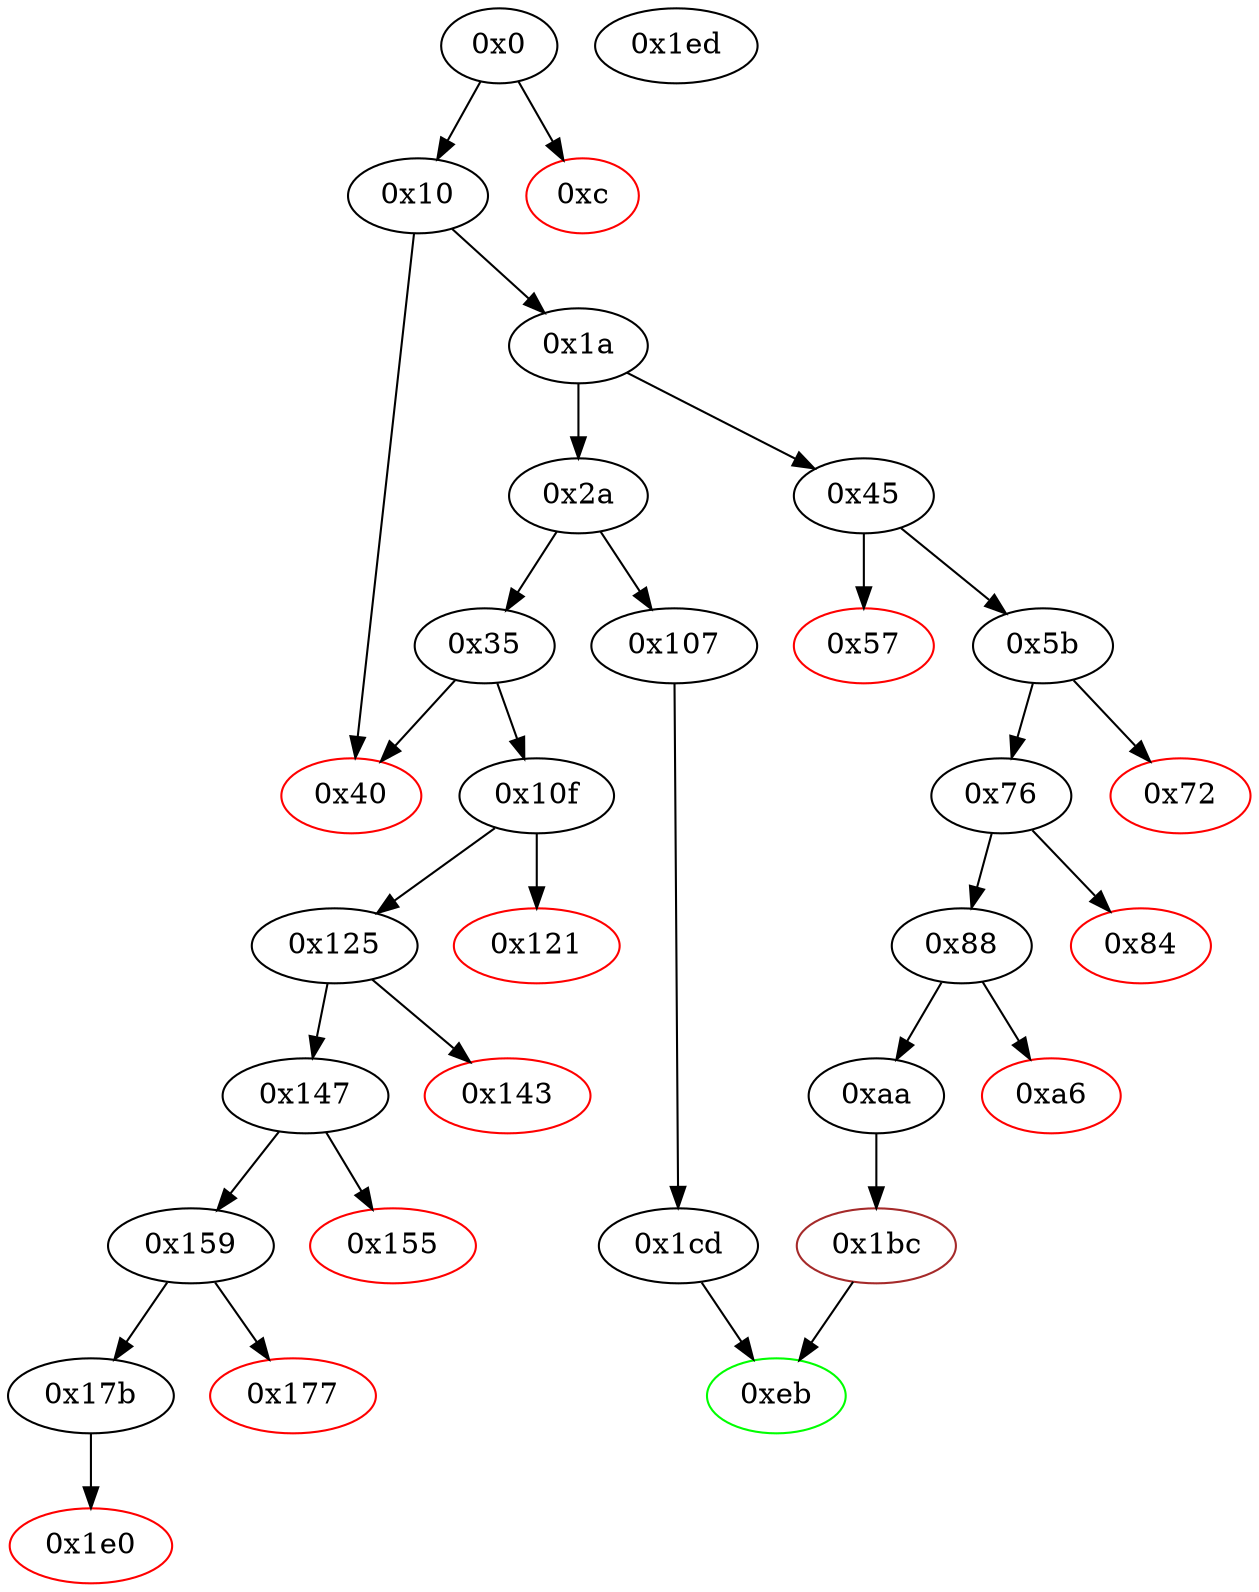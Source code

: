 strict digraph "" {
"0x88" [fillcolor=white, id="0x88", style=filled, tooltip="Block 0x88\n[0x88:0xa5]\n---\nPredecessors: [0x76]\nSuccessors: [0xa6, 0xaa]\n---\n0x88 JUMPDEST\n0x89 DUP1\n0x8a CALLDATALOAD\n0x8b SWAP1\n0x8c PUSH1 0x20\n0x8e ADD\n0x8f SWAP2\n0x90 DUP5\n0x91 PUSH1 0x1\n0x93 DUP4\n0x94 MUL\n0x95 DUP5\n0x96 ADD\n0x97 GT\n0x98 PUSH5 0x100000000\n0x9e DUP4\n0x9f GT\n0xa0 OR\n0xa1 ISZERO\n0xa2 PUSH2 0xaa\n0xa5 JUMPI\n---\n0x88: JUMPDEST \n0x8a: V49 = CALLDATALOAD V42\n0x8c: V50 = 0x20\n0x8e: V51 = ADD 0x20 V42\n0x91: V52 = 0x1\n0x94: V53 = MUL V49 0x1\n0x96: V54 = ADD V51 V53\n0x97: V55 = GT V54 V33\n0x98: V56 = 0x100000000\n0x9f: V57 = GT V49 0x100000000\n0xa0: V58 = OR V57 V55\n0xa1: V59 = ISZERO V58\n0xa2: V60 = 0xaa\n0xa5: JUMPI 0xaa V59\n---\nEntry stack: [V13, 0xeb, V33, 0x4, 0x24, V42]\nStack pops: 4\nStack additions: [S3, S2, V51, V49, S1]\nExit stack: [V13, 0xeb, V33, 0x4, V51, V49, 0x24]\n\nDef sites:\nV13: {0x1a.0x1f}\n0xeb: {0x45.0x46}\nV33: {0x5b.0x5d}\n0x4: {0x45.0x49}\n0x24: {0x5b.0x62}\nV42: {0x76.0x78}\n"];
"0x17b" [fillcolor=white, id="0x17b", style=filled, tooltip="Block 0x17b\n[0x17b:0x1bb]\n---\nPredecessors: [0x159]\nSuccessors: [0x1e0]\n---\n0x17b JUMPDEST\n0x17c SWAP2\n0x17d SWAP1\n0x17e DUP1\n0x17f DUP1\n0x180 PUSH1 0x1f\n0x182 ADD\n0x183 PUSH1 0x20\n0x185 DUP1\n0x186 SWAP2\n0x187 DIV\n0x188 MUL\n0x189 PUSH1 0x20\n0x18b ADD\n0x18c PUSH1 0x40\n0x18e MLOAD\n0x18f SWAP1\n0x190 DUP2\n0x191 ADD\n0x192 PUSH1 0x40\n0x194 MSTORE\n0x195 DUP1\n0x196 SWAP4\n0x197 SWAP3\n0x198 SWAP2\n0x199 SWAP1\n0x19a DUP2\n0x19b DUP2\n0x19c MSTORE\n0x19d PUSH1 0x20\n0x19f ADD\n0x1a0 DUP4\n0x1a1 DUP4\n0x1a2 DUP1\n0x1a3 DUP3\n0x1a4 DUP5\n0x1a5 CALLDATACOPY\n0x1a6 PUSH1 0x0\n0x1a8 SWAP3\n0x1a9 ADD\n0x1aa SWAP2\n0x1ab SWAP1\n0x1ac SWAP2\n0x1ad MSTORE\n0x1ae POP\n0x1af SWAP3\n0x1b0 SWAP6\n0x1b1 POP\n0x1b2 PUSH2 0x1e0\n0x1b5 SWAP5\n0x1b6 POP\n0x1b7 POP\n0x1b8 POP\n0x1b9 POP\n0x1ba POP\n0x1bb JUMP\n---\n0x17b: JUMPDEST \n0x180: V133 = 0x1f\n0x182: V134 = ADD 0x1f V120\n0x183: V135 = 0x20\n0x187: V136 = DIV V134 0x20\n0x188: V137 = MUL V136 0x20\n0x189: V138 = 0x20\n0x18b: V139 = ADD 0x20 V137\n0x18c: V140 = 0x40\n0x18e: V141 = M[0x40]\n0x191: V142 = ADD V141 V139\n0x192: V143 = 0x40\n0x194: M[0x40] = V142\n0x19c: M[V141] = V120\n0x19d: V144 = 0x20\n0x19f: V145 = ADD 0x20 V141\n0x1a5: CALLDATACOPY V145 V122 V120\n0x1a6: V146 = 0x0\n0x1a9: V147 = ADD V145 V120\n0x1ad: M[V147] = 0x0\n0x1b2: V148 = 0x1e0\n0x1bb: JUMP 0x1e0\n---\nEntry stack: [V13, 0xeb, V101, V102, 0x4, V122, V120, 0x44]\nStack pops: 5\nStack additions: [V141]\nExit stack: [V13, 0xeb, V101, V141]\n\nDef sites:\nV13: {0x1a.0x1f}\n0xeb: {0x10f.0x110}\nV101: {0x125.0x127}\nV102: {0x125.0x12b}\n0x4: {0x10f.0x113}\nV122: {0x159.0x15f}\nV120: {0x159.0x15b}\n0x44: {0x125.0x130}\n"];
"0x159" [fillcolor=white, id="0x159", style=filled, tooltip="Block 0x159\n[0x159:0x176]\n---\nPredecessors: [0x147]\nSuccessors: [0x177, 0x17b]\n---\n0x159 JUMPDEST\n0x15a DUP1\n0x15b CALLDATALOAD\n0x15c SWAP1\n0x15d PUSH1 0x20\n0x15f ADD\n0x160 SWAP2\n0x161 DUP5\n0x162 PUSH1 0x1\n0x164 DUP4\n0x165 MUL\n0x166 DUP5\n0x167 ADD\n0x168 GT\n0x169 PUSH5 0x100000000\n0x16f DUP4\n0x170 GT\n0x171 OR\n0x172 ISZERO\n0x173 PUSH2 0x17b\n0x176 JUMPI\n---\n0x159: JUMPDEST \n0x15b: V120 = CALLDATALOAD V113\n0x15d: V121 = 0x20\n0x15f: V122 = ADD 0x20 V113\n0x162: V123 = 0x1\n0x165: V124 = MUL V120 0x1\n0x167: V125 = ADD V122 V124\n0x168: V126 = GT V125 V102\n0x169: V127 = 0x100000000\n0x170: V128 = GT V120 0x100000000\n0x171: V129 = OR V128 V126\n0x172: V130 = ISZERO V129\n0x173: V131 = 0x17b\n0x176: JUMPI 0x17b V130\n---\nEntry stack: [V13, 0xeb, V101, V102, 0x4, 0x44, V113]\nStack pops: 4\nStack additions: [S3, S2, V122, V120, S1]\nExit stack: [V13, 0xeb, V101, V102, 0x4, V122, V120, 0x44]\n\nDef sites:\nV13: {0x1a.0x1f}\n0xeb: {0x10f.0x110}\nV101: {0x125.0x127}\nV102: {0x125.0x12b}\n0x4: {0x10f.0x113}\n0x44: {0x125.0x130}\nV113: {0x147.0x149}\n"];
"0x76" [fillcolor=white, id="0x76", style=filled, tooltip="Block 0x76\n[0x76:0x83]\n---\nPredecessors: [0x5b]\nSuccessors: [0x84, 0x88]\n---\n0x76 JUMPDEST\n0x77 DUP3\n0x78 ADD\n0x79 DUP4\n0x7a PUSH1 0x20\n0x7c DUP3\n0x7d ADD\n0x7e GT\n0x7f ISZERO\n0x80 PUSH2 0x88\n0x83 JUMPI\n---\n0x76: JUMPDEST \n0x78: V42 = ADD 0x4 V36\n0x7a: V43 = 0x20\n0x7d: V44 = ADD V42 0x20\n0x7e: V45 = GT V44 V33\n0x7f: V46 = ISZERO V45\n0x80: V47 = 0x88\n0x83: JUMPI 0x88 V46\n---\nEntry stack: [V13, 0xeb, V33, 0x4, 0x24, V36]\nStack pops: 4\nStack additions: [S3, S2, S1, V42]\nExit stack: [V13, 0xeb, V33, 0x4, 0x24, V42]\n\nDef sites:\nV13: {0x1a.0x1f}\n0xeb: {0x45.0x46}\nV33: {0x5b.0x5d}\n0x4: {0x45.0x49}\n0x24: {0x5b.0x62}\nV36: {0x5b.0x64}\n"];
"0xeb" [color=green, fillcolor=white, id="0xeb", style=filled, tooltip="Block 0xeb\n[0xeb:0x106]\n---\nPredecessors: [0x1bc, 0x1cd]\nSuccessors: []\n---\n0xeb JUMPDEST\n0xec PUSH1 0x40\n0xee DUP1\n0xef MLOAD\n0xf0 PUSH1 0x1\n0xf2 PUSH1 0x1\n0xf4 PUSH1 0xa0\n0xf6 SHL\n0xf7 SUB\n0xf8 SWAP1\n0xf9 SWAP3\n0xfa AND\n0xfb DUP3\n0xfc MSTORE\n0xfd MLOAD\n0xfe SWAP1\n0xff DUP2\n0x100 SWAP1\n0x101 SUB\n0x102 PUSH1 0x20\n0x104 ADD\n0x105 SWAP1\n0x106 RETURN\n---\n0xeb: JUMPDEST \n0xec: V78 = 0x40\n0xef: V79 = M[0x40]\n0xf0: V80 = 0x1\n0xf2: V81 = 0x1\n0xf4: V82 = 0xa0\n0xf6: V83 = SHL 0xa0 0x1\n0xf7: V84 = SUB 0x10000000000000000000000000000000000000000 0x1\n0xfa: V85 = AND S0 0xffffffffffffffffffffffffffffffffffffffff\n0xfc: M[V79] = V85\n0xfd: V86 = M[0x40]\n0x101: V87 = SUB V79 V86\n0x102: V88 = 0x20\n0x104: V89 = ADD 0x20 V87\n0x106: RETURN V86 V89\n---\nEntry stack: [V13, S1, S0]\nStack pops: 1\nStack additions: []\nExit stack: [V13, S1]\n\nDef sites:\nV13: {0x1a.0x1f}\nS1: {0x1a.0x1f, 0x107.0x108}\nS0: {0x1cd.0x1ce, 0x1bc.0x1c7}\n"];
"0x177" [color=red, fillcolor=white, id="0x177", style=filled, tooltip="Block 0x177\n[0x177:0x17a]\n---\nPredecessors: [0x159]\nSuccessors: []\n---\n0x177 PUSH1 0x0\n0x179 DUP1\n0x17a REVERT\n---\n0x177: V132 = 0x0\n0x17a: REVERT 0x0 0x0\n---\nEntry stack: [V13, 0xeb, V101, V102, 0x4, V122, V120, 0x44]\nStack pops: 0\nStack additions: []\nExit stack: [V13, 0xeb, V101, V102, 0x4, V122, V120, 0x44]\n\nDef sites:\nV13: {0x1a.0x1f}\n0xeb: {0x10f.0x110}\nV101: {0x125.0x127}\nV102: {0x125.0x12b}\n0x4: {0x10f.0x113}\nV122: {0x159.0x15f}\nV120: {0x159.0x15b}\n0x44: {0x125.0x130}\n"];
"0x1bc" [color=brown, fillcolor=white, id="0x1bc", style=filled, tooltip="Block 0x1bc\n[0x1bc:0x1cc]\n---\nPredecessors: [0xaa]\nSuccessors: [0xeb]\n---\n0x1bc JUMPDEST\n0x1bd PUSH1 0x0\n0x1bf DUP2\n0x1c0 MLOAD\n0x1c1 PUSH1 0x20\n0x1c3 DUP4\n0x1c4 ADD\n0x1c5 PUSH1 0x0\n0x1c7 CREATE\n0x1c8 SWAP3\n0x1c9 SWAP2\n0x1ca POP\n0x1cb POP\n0x1cc JUMP\n---\n0x1bc: JUMPDEST \n0x1bd: V149 = 0x0\n0x1c0: V150 = M[V70]\n0x1c1: V151 = 0x20\n0x1c4: V152 = ADD V70 0x20\n0x1c5: V153 = 0x0\n0x1c7: V154 = CREATE 0x0 V152 V150\n0x1cc: JUMP 0xeb\n---\nEntry stack: [V13, 0xeb, V70]\nStack pops: 2\nStack additions: [V154]\nExit stack: [V13, V154]\n\nDef sites:\nV13: {0x1a.0x1f}\n0xeb: {0x45.0x46}\nV70: {0xaa.0xbd}\n"];
"0x2a" [fillcolor=white, id="0x2a", style=filled, tooltip="Block 0x2a\n[0x2a:0x34]\n---\nPredecessors: [0x1a]\nSuccessors: [0x35, 0x107]\n---\n0x2a DUP1\n0x2b PUSH4 0xc91d59fe\n0x30 EQ\n0x31 PUSH2 0x107\n0x34 JUMPI\n---\n0x2b: V17 = 0xc91d59fe\n0x30: V18 = EQ 0xc91d59fe V13\n0x31: V19 = 0x107\n0x34: JUMPI 0x107 V18\n---\nEntry stack: [V13]\nStack pops: 1\nStack additions: [S0]\nExit stack: [V13]\n\nDef sites:\nV13: {0x1a.0x1f}\n"];
"0x10" [fillcolor=white, id="0x10", style=filled, tooltip="Block 0x10\n[0x10:0x19]\n---\nPredecessors: [0x0]\nSuccessors: [0x1a, 0x40]\n---\n0x10 JUMPDEST\n0x11 POP\n0x12 PUSH1 0x4\n0x14 CALLDATASIZE\n0x15 LT\n0x16 PUSH2 0x40\n0x19 JUMPI\n---\n0x10: JUMPDEST \n0x12: V6 = 0x4\n0x14: V7 = CALLDATASIZE\n0x15: V8 = LT V7 0x4\n0x16: V9 = 0x40\n0x19: JUMPI 0x40 V8\n---\nEntry stack: [V2]\nStack pops: 1\nStack additions: []\nExit stack: []\n\nDef sites:\nV2: {0x0.0x5}\n"];
"0x125" [fillcolor=white, id="0x125", style=filled, tooltip="Block 0x125\n[0x125:0x142]\n---\nPredecessors: [0x10f]\nSuccessors: [0x143, 0x147]\n---\n0x125 JUMPDEST\n0x126 DUP2\n0x127 CALLDATALOAD\n0x128 SWAP2\n0x129 SWAP1\n0x12a DUP2\n0x12b ADD\n0x12c SWAP1\n0x12d PUSH1 0x40\n0x12f DUP2\n0x130 ADD\n0x131 PUSH1 0x20\n0x133 DUP3\n0x134 ADD\n0x135 CALLDATALOAD\n0x136 PUSH5 0x100000000\n0x13c DUP2\n0x13d GT\n0x13e ISZERO\n0x13f PUSH2 0x147\n0x142 JUMPI\n---\n0x125: JUMPDEST \n0x127: V101 = CALLDATALOAD 0x4\n0x12b: V102 = ADD 0x4 V95\n0x12d: V103 = 0x40\n0x130: V104 = ADD 0x4 0x40\n0x131: V105 = 0x20\n0x134: V106 = ADD 0x4 0x20\n0x135: V107 = CALLDATALOAD 0x24\n0x136: V108 = 0x100000000\n0x13d: V109 = GT V107 0x100000000\n0x13e: V110 = ISZERO V109\n0x13f: V111 = 0x147\n0x142: JUMPI 0x147 V110\n---\nEntry stack: [V13, 0xeb, 0x4, V95]\nStack pops: 2\nStack additions: [V101, V102, S1, 0x44, V107]\nExit stack: [V13, 0xeb, V101, V102, 0x4, 0x44, V107]\n\nDef sites:\nV13: {0x1a.0x1f}\n0xeb: {0x10f.0x110}\n0x4: {0x10f.0x113}\nV95: {0x10f.0x117}\n"];
"0x57" [color=red, fillcolor=white, id="0x57", style=filled, tooltip="Block 0x57\n[0x57:0x5a]\n---\nPredecessors: [0x45]\nSuccessors: []\n---\n0x57 PUSH1 0x0\n0x59 DUP1\n0x5a REVERT\n---\n0x57: V32 = 0x0\n0x5a: REVERT 0x0 0x0\n---\nEntry stack: [V13, 0xeb, 0x4, V27]\nStack pops: 0\nStack additions: []\nExit stack: [V13, 0xeb, 0x4, V27]\n\nDef sites:\nV13: {0x1a.0x1f}\n0xeb: {0x45.0x46}\n0x4: {0x45.0x49}\nV27: {0x45.0x4d}\n"];
"0x35" [fillcolor=white, id="0x35", style=filled, tooltip="Block 0x35\n[0x35:0x3f]\n---\nPredecessors: [0x2a]\nSuccessors: [0x40, 0x10f]\n---\n0x35 DUP1\n0x36 PUSH4 0xe32c7d58\n0x3b EQ\n0x3c PUSH2 0x10f\n0x3f JUMPI\n---\n0x36: V20 = 0xe32c7d58\n0x3b: V21 = EQ 0xe32c7d58 V13\n0x3c: V22 = 0x10f\n0x3f: JUMPI 0x10f V21\n---\nEntry stack: [V13]\nStack pops: 1\nStack additions: [S0]\nExit stack: [V13]\n\nDef sites:\nV13: {0x1a.0x1f}\n"];
"0x147" [fillcolor=white, id="0x147", style=filled, tooltip="Block 0x147\n[0x147:0x154]\n---\nPredecessors: [0x125]\nSuccessors: [0x155, 0x159]\n---\n0x147 JUMPDEST\n0x148 DUP3\n0x149 ADD\n0x14a DUP4\n0x14b PUSH1 0x20\n0x14d DUP3\n0x14e ADD\n0x14f GT\n0x150 ISZERO\n0x151 PUSH2 0x159\n0x154 JUMPI\n---\n0x147: JUMPDEST \n0x149: V113 = ADD 0x4 V107\n0x14b: V114 = 0x20\n0x14e: V115 = ADD V113 0x20\n0x14f: V116 = GT V115 V102\n0x150: V117 = ISZERO V116\n0x151: V118 = 0x159\n0x154: JUMPI 0x159 V117\n---\nEntry stack: [V13, 0xeb, V101, V102, 0x4, 0x44, V107]\nStack pops: 4\nStack additions: [S3, S2, S1, V113]\nExit stack: [V13, 0xeb, V101, V102, 0x4, 0x44, V113]\n\nDef sites:\nV13: {0x1a.0x1f}\n0xeb: {0x10f.0x110}\nV101: {0x125.0x127}\nV102: {0x125.0x12b}\n0x4: {0x10f.0x113}\n0x44: {0x125.0x130}\nV107: {0x125.0x135}\n"];
"0x40" [color=red, fillcolor=white, id="0x40", style=filled, tooltip="Block 0x40\n[0x40:0x44]\n---\nPredecessors: [0x10, 0x35]\nSuccessors: []\n---\n0x40 JUMPDEST\n0x41 PUSH1 0x0\n0x43 DUP1\n0x44 REVERT\n---\n0x40: JUMPDEST \n0x41: V23 = 0x0\n0x44: REVERT 0x0 0x0\n---\nEntry stack: [V13]\nStack pops: 0\nStack additions: []\nExit stack: [V13]\n\nDef sites:\nV13: {0x1a.0x1f}\n"];
"0x155" [color=red, fillcolor=white, id="0x155", style=filled, tooltip="Block 0x155\n[0x155:0x158]\n---\nPredecessors: [0x147]\nSuccessors: []\n---\n0x155 PUSH1 0x0\n0x157 DUP1\n0x158 REVERT\n---\n0x155: V119 = 0x0\n0x158: REVERT 0x0 0x0\n---\nEntry stack: [V13, 0xeb, V101, V102, 0x4, 0x44, V113]\nStack pops: 0\nStack additions: []\nExit stack: [V13, 0xeb, V101, V102, 0x4, 0x44, V113]\n\nDef sites:\nV13: {0x1a.0x1f}\n0xeb: {0x10f.0x110}\nV101: {0x125.0x127}\nV102: {0x125.0x12b}\n0x4: {0x10f.0x113}\n0x44: {0x125.0x130}\nV113: {0x147.0x149}\n"];
"0x10f" [fillcolor=white, id="0x10f", style=filled, tooltip="Block 0x10f\n[0x10f:0x120]\n---\nPredecessors: [0x35]\nSuccessors: [0x121, 0x125]\n---\n0x10f JUMPDEST\n0x110 PUSH2 0xeb\n0x113 PUSH1 0x4\n0x115 DUP1\n0x116 CALLDATASIZE\n0x117 SUB\n0x118 PUSH1 0x40\n0x11a DUP2\n0x11b LT\n0x11c ISZERO\n0x11d PUSH2 0x125\n0x120 JUMPI\n---\n0x10f: JUMPDEST \n0x110: V92 = 0xeb\n0x113: V93 = 0x4\n0x116: V94 = CALLDATASIZE\n0x117: V95 = SUB V94 0x4\n0x118: V96 = 0x40\n0x11b: V97 = LT V95 0x40\n0x11c: V98 = ISZERO V97\n0x11d: V99 = 0x125\n0x120: JUMPI 0x125 V98\n---\nEntry stack: [V13]\nStack pops: 0\nStack additions: [0xeb, 0x4, V95]\nExit stack: [V13, 0xeb, 0x4, V95]\n\nDef sites:\nV13: {0x1a.0x1f}\n"];
"0x107" [fillcolor=white, id="0x107", style=filled, tooltip="Block 0x107\n[0x107:0x10e]\n---\nPredecessors: [0x2a]\nSuccessors: [0x1cd]\n---\n0x107 JUMPDEST\n0x108 PUSH2 0xeb\n0x10b PUSH2 0x1cd\n0x10e JUMP\n---\n0x107: JUMPDEST \n0x108: V90 = 0xeb\n0x10b: V91 = 0x1cd\n0x10e: JUMP 0x1cd\n---\nEntry stack: [V13]\nStack pops: 0\nStack additions: [0xeb]\nExit stack: [V13, 0xeb]\n\nDef sites:\nV13: {0x1a.0x1f}\n"];
"0x1ed" [fillcolor=white, id="0x1ed", style=filled, tooltip="Block 0x1ed\n[0x1ed:0x227]\n---\nPredecessors: []\nSuccessors: []\n---\n0x1ed SWAP4\n0x1ee SWAP3\n0x1ef POP\n0x1f0 POP\n0x1f1 POP\n0x1f2 JUMP\n0x1f3 INVALID\n0x1f4 LOG2\n0x1f5 PUSH6 0x627a7a723158\n0x1fc SHA3\n0x1fd MISSING 0x24\n0x1fe COINBASE\n0x1ff MISSING 0xd\n0x200 EXTCODECOPY\n0x201 COINBASE\n0x202 DUP15\n0x203 MISSING 0xb8\n0x204 DUP9\n0x205 MISSING 0xc4\n0x206 MISSING 0xd4\n0x207 SHL\n0x208 SWAP13\n0x209 PUSH3 0xd93342\n0x20d MISSING 0xdf\n0x20e MISSING 0x21\n0x20f DUP5\n0x210 MISSING 0x4a\n0x211 SWAP5\n0x212 MISSING 0xc8\n0x213 MISSING 0xbb\n0x214 MSTORE8\n0x215 MISSING 0xc1\n0x216 MISSING 0xd8\n0x217 MISSING 0xdb\n0x218 MISSING 0xee\n0x219 MISSING 0xec\n0x21a MISSING 0xdb\n0x21b SGT\n0x21c MISSING 0x25\n0x21d PUSH5 0x736f6c6343\n0x223 STOP\n0x224 SDIV\n0x225 GT\n0x226 STOP\n0x227 ORIGIN\n---\n0x1f2: JUMP S4\n0x1f3: INVALID \n0x1f4: LOG S0 S1 S2 S3\n0x1f5: V161 = 0x627a7a723158\n0x1fc: V162 = SHA3 0x627a7a723158 S4\n0x1fd: MISSING 0x24\n0x1fe: V163 = COINBASE\n0x1ff: MISSING 0xd\n0x200: EXTCODECOPY S0 S1 S2 S3\n0x201: V164 = COINBASE\n0x203: MISSING 0xb8\n0x205: MISSING 0xc4\n0x206: MISSING 0xd4\n0x207: V165 = SHL S0 S1\n0x209: V166 = 0xd93342\n0x20d: MISSING 0xdf\n0x20e: MISSING 0x21\n0x210: MISSING 0x4a\n0x212: MISSING 0xc8\n0x213: MISSING 0xbb\n0x214: M8[S0] = S1\n0x215: MISSING 0xc1\n0x216: MISSING 0xd8\n0x217: MISSING 0xdb\n0x218: MISSING 0xee\n0x219: MISSING 0xec\n0x21a: MISSING 0xdb\n0x21b: V167 = SGT S0 S1\n0x21c: MISSING 0x25\n0x21d: V168 = 0x736f6c6343\n0x223: STOP \n0x224: V169 = SDIV S0 S1\n0x225: V170 = GT V169 S2\n0x226: STOP \n0x227: V171 = ORIGIN\n---\nEntry stack: []\nStack pops: 7526393\nStack additions: [V171]\nExit stack: []\n\nDef sites:\n"];
"0x72" [color=red, fillcolor=white, id="0x72", style=filled, tooltip="Block 0x72\n[0x72:0x75]\n---\nPredecessors: [0x5b]\nSuccessors: []\n---\n0x72 PUSH1 0x0\n0x74 DUP1\n0x75 REVERT\n---\n0x72: V41 = 0x0\n0x75: REVERT 0x0 0x0\n---\nEntry stack: [V13, 0xeb, V33, 0x4, 0x24, V36]\nStack pops: 0\nStack additions: []\nExit stack: [V13, 0xeb, V33, 0x4, 0x24, V36]\n\nDef sites:\nV13: {0x1a.0x1f}\n0xeb: {0x45.0x46}\nV33: {0x5b.0x5d}\n0x4: {0x45.0x49}\n0x24: {0x5b.0x62}\nV36: {0x5b.0x64}\n"];
"0xaa" [fillcolor=white, id="0xaa", style=filled, tooltip="Block 0xaa\n[0xaa:0xea]\n---\nPredecessors: [0x88]\nSuccessors: [0x1bc]\n---\n0xaa JUMPDEST\n0xab SWAP2\n0xac SWAP1\n0xad DUP1\n0xae DUP1\n0xaf PUSH1 0x1f\n0xb1 ADD\n0xb2 PUSH1 0x20\n0xb4 DUP1\n0xb5 SWAP2\n0xb6 DIV\n0xb7 MUL\n0xb8 PUSH1 0x20\n0xba ADD\n0xbb PUSH1 0x40\n0xbd MLOAD\n0xbe SWAP1\n0xbf DUP2\n0xc0 ADD\n0xc1 PUSH1 0x40\n0xc3 MSTORE\n0xc4 DUP1\n0xc5 SWAP4\n0xc6 SWAP3\n0xc7 SWAP2\n0xc8 SWAP1\n0xc9 DUP2\n0xca DUP2\n0xcb MSTORE\n0xcc PUSH1 0x20\n0xce ADD\n0xcf DUP4\n0xd0 DUP4\n0xd1 DUP1\n0xd2 DUP3\n0xd3 DUP5\n0xd4 CALLDATACOPY\n0xd5 PUSH1 0x0\n0xd7 SWAP3\n0xd8 ADD\n0xd9 SWAP2\n0xda SWAP1\n0xdb SWAP2\n0xdc MSTORE\n0xdd POP\n0xde SWAP3\n0xdf SWAP6\n0xe0 POP\n0xe1 PUSH2 0x1bc\n0xe4 SWAP5\n0xe5 POP\n0xe6 POP\n0xe7 POP\n0xe8 POP\n0xe9 POP\n0xea JUMP\n---\n0xaa: JUMPDEST \n0xaf: V62 = 0x1f\n0xb1: V63 = ADD 0x1f V49\n0xb2: V64 = 0x20\n0xb6: V65 = DIV V63 0x20\n0xb7: V66 = MUL V65 0x20\n0xb8: V67 = 0x20\n0xba: V68 = ADD 0x20 V66\n0xbb: V69 = 0x40\n0xbd: V70 = M[0x40]\n0xc0: V71 = ADD V70 V68\n0xc1: V72 = 0x40\n0xc3: M[0x40] = V71\n0xcb: M[V70] = V49\n0xcc: V73 = 0x20\n0xce: V74 = ADD 0x20 V70\n0xd4: CALLDATACOPY V74 V51 V49\n0xd5: V75 = 0x0\n0xd8: V76 = ADD V74 V49\n0xdc: M[V76] = 0x0\n0xe1: V77 = 0x1bc\n0xea: JUMP 0x1bc\n---\nEntry stack: [V13, 0xeb, V33, 0x4, V51, V49, 0x24]\nStack pops: 5\nStack additions: [V70]\nExit stack: [V13, 0xeb, V70]\n\nDef sites:\nV13: {0x1a.0x1f}\n0xeb: {0x45.0x46}\nV33: {0x5b.0x5d}\n0x4: {0x45.0x49}\nV51: {0x88.0x8e}\nV49: {0x88.0x8a}\n0x24: {0x5b.0x62}\n"];
"0x5b" [fillcolor=white, id="0x5b", style=filled, tooltip="Block 0x5b\n[0x5b:0x71]\n---\nPredecessors: [0x45]\nSuccessors: [0x72, 0x76]\n---\n0x5b JUMPDEST\n0x5c DUP2\n0x5d ADD\n0x5e SWAP1\n0x5f PUSH1 0x20\n0x61 DUP2\n0x62 ADD\n0x63 DUP2\n0x64 CALLDATALOAD\n0x65 PUSH5 0x100000000\n0x6b DUP2\n0x6c GT\n0x6d ISZERO\n0x6e PUSH2 0x76\n0x71 JUMPI\n---\n0x5b: JUMPDEST \n0x5d: V33 = ADD 0x4 V27\n0x5f: V34 = 0x20\n0x62: V35 = ADD 0x4 0x20\n0x64: V36 = CALLDATALOAD 0x4\n0x65: V37 = 0x100000000\n0x6c: V38 = GT V36 0x100000000\n0x6d: V39 = ISZERO V38\n0x6e: V40 = 0x76\n0x71: JUMPI 0x76 V39\n---\nEntry stack: [V13, 0xeb, 0x4, V27]\nStack pops: 2\nStack additions: [V33, S1, 0x24, V36]\nExit stack: [V13, 0xeb, V33, 0x4, 0x24, V36]\n\nDef sites:\nV13: {0x1a.0x1f}\n0xeb: {0x45.0x46}\n0x4: {0x45.0x49}\nV27: {0x45.0x4d}\n"];
"0x1a" [fillcolor=white, id="0x1a", style=filled, tooltip="Block 0x1a\n[0x1a:0x29]\n---\nPredecessors: [0x10]\nSuccessors: [0x2a, 0x45]\n---\n0x1a PUSH1 0x0\n0x1c CALLDATALOAD\n0x1d PUSH1 0xe0\n0x1f SHR\n0x20 DUP1\n0x21 PUSH3 0x774360\n0x25 EQ\n0x26 PUSH2 0x45\n0x29 JUMPI\n---\n0x1a: V10 = 0x0\n0x1c: V11 = CALLDATALOAD 0x0\n0x1d: V12 = 0xe0\n0x1f: V13 = SHR 0xe0 V11\n0x21: V14 = 0x774360\n0x25: V15 = EQ 0x774360 V13\n0x26: V16 = 0x45\n0x29: JUMPI 0x45 V15\n---\nEntry stack: []\nStack pops: 0\nStack additions: [V13]\nExit stack: [V13]\n\nDef sites:\n"];
"0x45" [fillcolor=white, id="0x45", style=filled, tooltip="Block 0x45\n[0x45:0x56]\n---\nPredecessors: [0x1a]\nSuccessors: [0x57, 0x5b]\n---\n0x45 JUMPDEST\n0x46 PUSH2 0xeb\n0x49 PUSH1 0x4\n0x4b DUP1\n0x4c CALLDATASIZE\n0x4d SUB\n0x4e PUSH1 0x20\n0x50 DUP2\n0x51 LT\n0x52 ISZERO\n0x53 PUSH2 0x5b\n0x56 JUMPI\n---\n0x45: JUMPDEST \n0x46: V24 = 0xeb\n0x49: V25 = 0x4\n0x4c: V26 = CALLDATASIZE\n0x4d: V27 = SUB V26 0x4\n0x4e: V28 = 0x20\n0x51: V29 = LT V27 0x20\n0x52: V30 = ISZERO V29\n0x53: V31 = 0x5b\n0x56: JUMPI 0x5b V30\n---\nEntry stack: [V13]\nStack pops: 0\nStack additions: [0xeb, 0x4, V27]\nExit stack: [V13, 0xeb, 0x4, V27]\n\nDef sites:\nV13: {0x1a.0x1f}\n"];
"0x121" [color=red, fillcolor=white, id="0x121", style=filled, tooltip="Block 0x121\n[0x121:0x124]\n---\nPredecessors: [0x10f]\nSuccessors: []\n---\n0x121 PUSH1 0x0\n0x123 DUP1\n0x124 REVERT\n---\n0x121: V100 = 0x0\n0x124: REVERT 0x0 0x0\n---\nEntry stack: [V13, 0xeb, 0x4, V95]\nStack pops: 0\nStack additions: []\nExit stack: [V13, 0xeb, 0x4, V95]\n\nDef sites:\nV13: {0x1a.0x1f}\n0xeb: {0x10f.0x110}\n0x4: {0x10f.0x113}\nV95: {0x10f.0x117}\n"];
"0xc" [color=red, fillcolor=white, id="0xc", style=filled, tooltip="Block 0xc\n[0xc:0xf]\n---\nPredecessors: [0x0]\nSuccessors: []\n---\n0xc PUSH1 0x0\n0xe DUP1\n0xf REVERT\n---\n0xc: V5 = 0x0\n0xf: REVERT 0x0 0x0\n---\nEntry stack: [V2]\nStack pops: 0\nStack additions: []\nExit stack: [V2]\n\nDef sites:\nV2: {0x0.0x5}\n"];
"0x0" [fillcolor=white, id="0x0", style=filled, tooltip="Block 0x0\n[0x0:0xb]\n---\nPredecessors: []\nSuccessors: [0xc, 0x10]\n---\n0x0 PUSH1 0x80\n0x2 PUSH1 0x40\n0x4 MSTORE\n0x5 CALLVALUE\n0x6 DUP1\n0x7 ISZERO\n0x8 PUSH2 0x10\n0xb JUMPI\n---\n0x0: V0 = 0x80\n0x2: V1 = 0x40\n0x4: M[0x40] = 0x80\n0x5: V2 = CALLVALUE\n0x7: V3 = ISZERO V2\n0x8: V4 = 0x10\n0xb: JUMPI 0x10 V3\n---\nEntry stack: []\nStack pops: 0\nStack additions: [V2]\nExit stack: [V2]\n\nDef sites:\n"];
"0x143" [color=red, fillcolor=white, id="0x143", style=filled, tooltip="Block 0x143\n[0x143:0x146]\n---\nPredecessors: [0x125]\nSuccessors: []\n---\n0x143 PUSH1 0x0\n0x145 DUP1\n0x146 REVERT\n---\n0x143: V112 = 0x0\n0x146: REVERT 0x0 0x0\n---\nEntry stack: [V13, 0xeb, V101, V102, 0x4, 0x44, V107]\nStack pops: 0\nStack additions: []\nExit stack: [V13, 0xeb, V101, V102, 0x4, 0x44, V107]\n\nDef sites:\nV13: {0x1a.0x1f}\n0xeb: {0x10f.0x110}\nV101: {0x125.0x127}\nV102: {0x125.0x12b}\n0x4: {0x10f.0x113}\n0x44: {0x125.0x130}\nV107: {0x125.0x135}\n"];
"0x1e0" [color=red, fillcolor=white, id="0x1e0", style=filled, tooltip="Block 0x1e0\n[0x1e0:0x1ec]\n---\nPredecessors: [0x17b]\nSuccessors: []\n---\n0x1e0 JUMPDEST\n0x1e1 PUSH1 0x0\n0x1e3 DUP3\n0x1e4 DUP3\n0x1e5 MLOAD\n0x1e6 PUSH1 0x20\n0x1e8 DUP5\n0x1e9 ADD\n0x1ea PUSH1 0x0\n0x1ec MISSING 0xf5\n---\n0x1e0: JUMPDEST \n0x1e1: V156 = 0x0\n0x1e5: V157 = M[V141]\n0x1e6: V158 = 0x20\n0x1e9: V159 = ADD V141 0x20\n0x1ea: V160 = 0x0\n0x1ec: MISSING 0xf5\n---\nEntry stack: [V13, 0xeb, V101, V141]\nStack pops: 2\nStack additions: [S1, S0, 0x0, S1, V157, V159, 0x0]\nExit stack: [V13, 0xeb, V101, V141, 0x0, V101, V157, V159, 0x0]\n\nDef sites:\nV13: {0x1a.0x1f}\n0xeb: {0x10f.0x110}\nV101: {0x125.0x127}\nV141: {0x17b.0x18e}\n"];
"0xa6" [color=red, fillcolor=white, id="0xa6", style=filled, tooltip="Block 0xa6\n[0xa6:0xa9]\n---\nPredecessors: [0x88]\nSuccessors: []\n---\n0xa6 PUSH1 0x0\n0xa8 DUP1\n0xa9 REVERT\n---\n0xa6: V61 = 0x0\n0xa9: REVERT 0x0 0x0\n---\nEntry stack: [V13, 0xeb, V33, 0x4, V51, V49, 0x24]\nStack pops: 0\nStack additions: []\nExit stack: [V13, 0xeb, V33, 0x4, V51, V49, 0x24]\n\nDef sites:\nV13: {0x1a.0x1f}\n0xeb: {0x45.0x46}\nV33: {0x5b.0x5d}\n0x4: {0x45.0x49}\nV51: {0x88.0x8e}\nV49: {0x88.0x8a}\n0x24: {0x5b.0x62}\n"];
"0x84" [color=red, fillcolor=white, id="0x84", style=filled, tooltip="Block 0x84\n[0x84:0x87]\n---\nPredecessors: [0x76]\nSuccessors: []\n---\n0x84 PUSH1 0x0\n0x86 DUP1\n0x87 REVERT\n---\n0x84: V48 = 0x0\n0x87: REVERT 0x0 0x0\n---\nEntry stack: [V13, 0xeb, V33, 0x4, 0x24, V42]\nStack pops: 0\nStack additions: []\nExit stack: [V13, 0xeb, V33, 0x4, 0x24, V42]\n\nDef sites:\nV13: {0x1a.0x1f}\n0xeb: {0x45.0x46}\nV33: {0x5b.0x5d}\n0x4: {0x45.0x49}\n0x24: {0x5b.0x62}\nV42: {0x76.0x78}\n"];
"0x1cd" [fillcolor=white, id="0x1cd", style=filled, tooltip="Block 0x1cd\n[0x1cd:0x1df]\n---\nPredecessors: [0x107]\nSuccessors: [0xeb]\n---\n0x1cd JUMPDEST\n0x1ce PUSH15 0xb3f879cb30fe243b4dfee438691c04\n0x1de DUP2\n0x1df JUMP\n---\n0x1cd: JUMPDEST \n0x1ce: V155 = 0xb3f879cb30fe243b4dfee438691c04\n0x1df: JUMP 0xeb\n---\nEntry stack: [V13, 0xeb]\nStack pops: 1\nStack additions: [S0, 0xb3f879cb30fe243b4dfee438691c04]\nExit stack: [V13, 0xeb, 0xb3f879cb30fe243b4dfee438691c04]\n\nDef sites:\nV13: {0x1a.0x1f}\n0xeb: {0x107.0x108}\n"];
"0x88" -> "0xa6";
"0x88" -> "0xaa";
"0x17b" -> "0x1e0";
"0x159" -> "0x17b";
"0x159" -> "0x177";
"0x76" -> "0x88";
"0x76" -> "0x84";
"0x1bc" -> "0xeb";
"0x2a" -> "0x35";
"0x2a" -> "0x107";
"0x10" -> "0x1a";
"0x10" -> "0x40";
"0x125" -> "0x147";
"0x125" -> "0x143";
"0x35" -> "0x40";
"0x35" -> "0x10f";
"0x147" -> "0x155";
"0x147" -> "0x159";
"0x10f" -> "0x125";
"0x10f" -> "0x121";
"0x107" -> "0x1cd";
"0xaa" -> "0x1bc";
"0x5b" -> "0x72";
"0x5b" -> "0x76";
"0x1a" -> "0x45";
"0x1a" -> "0x2a";
"0x45" -> "0x57";
"0x45" -> "0x5b";
"0x0" -> "0xc";
"0x0" -> "0x10";
"0x1cd" -> "0xeb";
}
